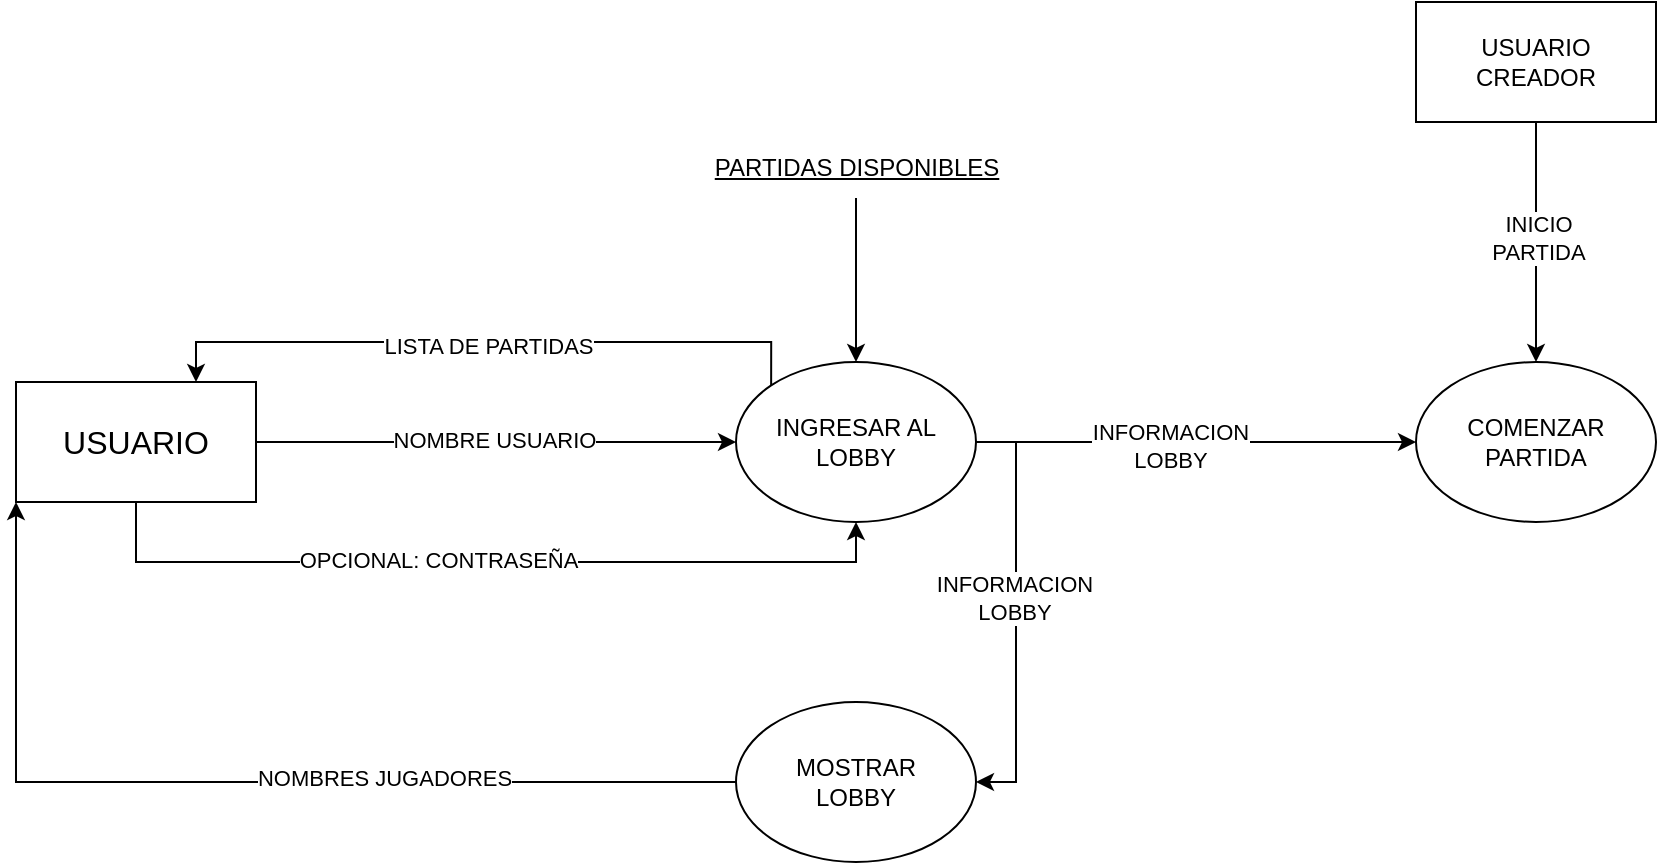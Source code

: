 <mxfile version="21.7.2" type="github">
  <diagram name="Page-1" id="mnDu_SZocQMsIwvI8Cs7">
    <mxGraphModel dx="1114" dy="615" grid="1" gridSize="10" guides="1" tooltips="1" connect="1" arrows="1" fold="1" page="1" pageScale="1" pageWidth="1390" pageHeight="980" math="0" shadow="0">
      <root>
        <mxCell id="0" />
        <mxCell id="1" parent="0" />
        <mxCell id="oWuy9s9MXrwHmG1w4lHj-4" style="edgeStyle=orthogonalEdgeStyle;rounded=0;orthogonalLoop=1;jettySize=auto;html=1;exitX=1;exitY=0.5;exitDx=0;exitDy=0;entryX=0;entryY=0.5;entryDx=0;entryDy=0;" edge="1" parent="1" source="oWuy9s9MXrwHmG1w4lHj-2" target="oWuy9s9MXrwHmG1w4lHj-3">
          <mxGeometry relative="1" as="geometry" />
        </mxCell>
        <mxCell id="oWuy9s9MXrwHmG1w4lHj-5" value="NOMBRE USUARIO" style="edgeLabel;html=1;align=center;verticalAlign=middle;resizable=0;points=[];" vertex="1" connectable="0" parent="oWuy9s9MXrwHmG1w4lHj-4">
          <mxGeometry x="-0.008" y="1" relative="1" as="geometry">
            <mxPoint as="offset" />
          </mxGeometry>
        </mxCell>
        <mxCell id="oWuy9s9MXrwHmG1w4lHj-11" style="edgeStyle=orthogonalEdgeStyle;rounded=0;orthogonalLoop=1;jettySize=auto;html=1;entryX=0.5;entryY=1;entryDx=0;entryDy=0;" edge="1" parent="1" source="oWuy9s9MXrwHmG1w4lHj-2" target="oWuy9s9MXrwHmG1w4lHj-3">
          <mxGeometry relative="1" as="geometry">
            <Array as="points">
              <mxPoint x="220" y="360" />
              <mxPoint x="580" y="360" />
            </Array>
          </mxGeometry>
        </mxCell>
        <mxCell id="oWuy9s9MXrwHmG1w4lHj-12" value="OPCIONAL: CONTRASEÑA" style="edgeLabel;html=1;align=center;verticalAlign=middle;resizable=0;points=[];" vertex="1" connectable="0" parent="oWuy9s9MXrwHmG1w4lHj-11">
          <mxGeometry x="-0.117" y="1" relative="1" as="geometry">
            <mxPoint as="offset" />
          </mxGeometry>
        </mxCell>
        <mxCell id="oWuy9s9MXrwHmG1w4lHj-2" value="&lt;font size=&quot;3&quot;&gt;USUARIO&lt;/font&gt;" style="rounded=0;whiteSpace=wrap;html=1;" vertex="1" parent="1">
          <mxGeometry x="160" y="270" width="120" height="60" as="geometry" />
        </mxCell>
        <mxCell id="oWuy9s9MXrwHmG1w4lHj-6" style="edgeStyle=orthogonalEdgeStyle;rounded=0;orthogonalLoop=1;jettySize=auto;html=1;exitX=0;exitY=0;exitDx=0;exitDy=0;entryX=0.75;entryY=0;entryDx=0;entryDy=0;" edge="1" parent="1" source="oWuy9s9MXrwHmG1w4lHj-3" target="oWuy9s9MXrwHmG1w4lHj-2">
          <mxGeometry relative="1" as="geometry">
            <Array as="points">
              <mxPoint x="538" y="250" />
              <mxPoint x="250" y="250" />
            </Array>
          </mxGeometry>
        </mxCell>
        <mxCell id="oWuy9s9MXrwHmG1w4lHj-7" value="LISTA DE PARTIDAS" style="edgeLabel;html=1;align=center;verticalAlign=middle;resizable=0;points=[];" vertex="1" connectable="0" parent="oWuy9s9MXrwHmG1w4lHj-6">
          <mxGeometry x="-0.008" y="2" relative="1" as="geometry">
            <mxPoint as="offset" />
          </mxGeometry>
        </mxCell>
        <mxCell id="oWuy9s9MXrwHmG1w4lHj-14" style="edgeStyle=orthogonalEdgeStyle;rounded=0;orthogonalLoop=1;jettySize=auto;html=1;entryX=1;entryY=0.5;entryDx=0;entryDy=0;" edge="1" parent="1" source="oWuy9s9MXrwHmG1w4lHj-3" target="oWuy9s9MXrwHmG1w4lHj-13">
          <mxGeometry relative="1" as="geometry">
            <Array as="points">
              <mxPoint x="660" y="300" />
              <mxPoint x="660" y="470" />
            </Array>
          </mxGeometry>
        </mxCell>
        <mxCell id="oWuy9s9MXrwHmG1w4lHj-15" value="&lt;div&gt;INFORMACION &lt;br&gt;&lt;/div&gt;&lt;div&gt;LOBBY&lt;br&gt;&lt;/div&gt;" style="edgeLabel;html=1;align=center;verticalAlign=middle;resizable=0;points=[];" vertex="1" connectable="0" parent="oWuy9s9MXrwHmG1w4lHj-14">
          <mxGeometry x="-0.067" y="-1" relative="1" as="geometry">
            <mxPoint as="offset" />
          </mxGeometry>
        </mxCell>
        <mxCell id="oWuy9s9MXrwHmG1w4lHj-19" style="edgeStyle=orthogonalEdgeStyle;rounded=0;orthogonalLoop=1;jettySize=auto;html=1;entryX=0;entryY=0.5;entryDx=0;entryDy=0;" edge="1" parent="1" source="oWuy9s9MXrwHmG1w4lHj-3" target="oWuy9s9MXrwHmG1w4lHj-18">
          <mxGeometry relative="1" as="geometry" />
        </mxCell>
        <mxCell id="oWuy9s9MXrwHmG1w4lHj-20" value="&lt;div&gt;INFORMACION&lt;/div&gt;&lt;div&gt;LOBBY&lt;br&gt;&lt;/div&gt;" style="edgeLabel;html=1;align=center;verticalAlign=middle;resizable=0;points=[];" vertex="1" connectable="0" parent="oWuy9s9MXrwHmG1w4lHj-19">
          <mxGeometry x="-0.118" y="-2" relative="1" as="geometry">
            <mxPoint as="offset" />
          </mxGeometry>
        </mxCell>
        <mxCell id="oWuy9s9MXrwHmG1w4lHj-3" value="&lt;div&gt;INGRESAR AL&lt;/div&gt;&lt;div&gt;LOBBY&lt;br&gt;&lt;/div&gt;" style="ellipse;whiteSpace=wrap;html=1;" vertex="1" parent="1">
          <mxGeometry x="520" y="260" width="120" height="80" as="geometry" />
        </mxCell>
        <mxCell id="oWuy9s9MXrwHmG1w4lHj-9" style="edgeStyle=orthogonalEdgeStyle;rounded=0;orthogonalLoop=1;jettySize=auto;html=1;entryX=0.5;entryY=0;entryDx=0;entryDy=0;" edge="1" parent="1" source="oWuy9s9MXrwHmG1w4lHj-8" target="oWuy9s9MXrwHmG1w4lHj-3">
          <mxGeometry relative="1" as="geometry" />
        </mxCell>
        <mxCell id="oWuy9s9MXrwHmG1w4lHj-8" value="&lt;u&gt;PARTIDAS DISPONIBLES&lt;br&gt;&lt;/u&gt;" style="text;html=1;align=center;verticalAlign=middle;resizable=0;points=[];autosize=1;strokeColor=none;fillColor=none;" vertex="1" parent="1">
          <mxGeometry x="500" y="148" width="160" height="30" as="geometry" />
        </mxCell>
        <mxCell id="oWuy9s9MXrwHmG1w4lHj-16" style="edgeStyle=orthogonalEdgeStyle;rounded=0;orthogonalLoop=1;jettySize=auto;html=1;exitX=0;exitY=0.5;exitDx=0;exitDy=0;entryX=0;entryY=1;entryDx=0;entryDy=0;" edge="1" parent="1" source="oWuy9s9MXrwHmG1w4lHj-13" target="oWuy9s9MXrwHmG1w4lHj-2">
          <mxGeometry relative="1" as="geometry" />
        </mxCell>
        <mxCell id="oWuy9s9MXrwHmG1w4lHj-17" value="NOMBRES JUGADORES" style="edgeLabel;html=1;align=center;verticalAlign=middle;resizable=0;points=[];" vertex="1" connectable="0" parent="oWuy9s9MXrwHmG1w4lHj-16">
          <mxGeometry x="-0.296" y="-2" relative="1" as="geometry">
            <mxPoint as="offset" />
          </mxGeometry>
        </mxCell>
        <mxCell id="oWuy9s9MXrwHmG1w4lHj-13" value="&lt;div&gt;MOSTRAR&lt;/div&gt;&lt;div&gt;LOBBY&lt;br&gt;&lt;/div&gt;" style="ellipse;whiteSpace=wrap;html=1;" vertex="1" parent="1">
          <mxGeometry x="520" y="430" width="120" height="80" as="geometry" />
        </mxCell>
        <mxCell id="oWuy9s9MXrwHmG1w4lHj-18" value="&lt;div&gt;COMENZAR&lt;/div&gt;&lt;div&gt;PARTIDA&lt;br&gt;&lt;/div&gt;" style="ellipse;whiteSpace=wrap;html=1;" vertex="1" parent="1">
          <mxGeometry x="860" y="260" width="120" height="80" as="geometry" />
        </mxCell>
        <mxCell id="oWuy9s9MXrwHmG1w4lHj-22" style="edgeStyle=orthogonalEdgeStyle;rounded=0;orthogonalLoop=1;jettySize=auto;html=1;entryX=0.5;entryY=0;entryDx=0;entryDy=0;" edge="1" parent="1" source="oWuy9s9MXrwHmG1w4lHj-21" target="oWuy9s9MXrwHmG1w4lHj-18">
          <mxGeometry relative="1" as="geometry" />
        </mxCell>
        <mxCell id="oWuy9s9MXrwHmG1w4lHj-23" value="&lt;div&gt;INICIO&lt;/div&gt;&lt;div&gt;PARTIDA&lt;br&gt;&lt;/div&gt;" style="edgeLabel;html=1;align=center;verticalAlign=middle;resizable=0;points=[];" vertex="1" connectable="0" parent="oWuy9s9MXrwHmG1w4lHj-22">
          <mxGeometry x="-0.033" y="1" relative="1" as="geometry">
            <mxPoint as="offset" />
          </mxGeometry>
        </mxCell>
        <mxCell id="oWuy9s9MXrwHmG1w4lHj-21" value="&lt;div&gt;USUARIO &lt;br&gt;&lt;/div&gt;&lt;div&gt;CREADOR&lt;br&gt;&lt;/div&gt;" style="rounded=0;whiteSpace=wrap;html=1;" vertex="1" parent="1">
          <mxGeometry x="860" y="80" width="120" height="60" as="geometry" />
        </mxCell>
      </root>
    </mxGraphModel>
  </diagram>
</mxfile>
